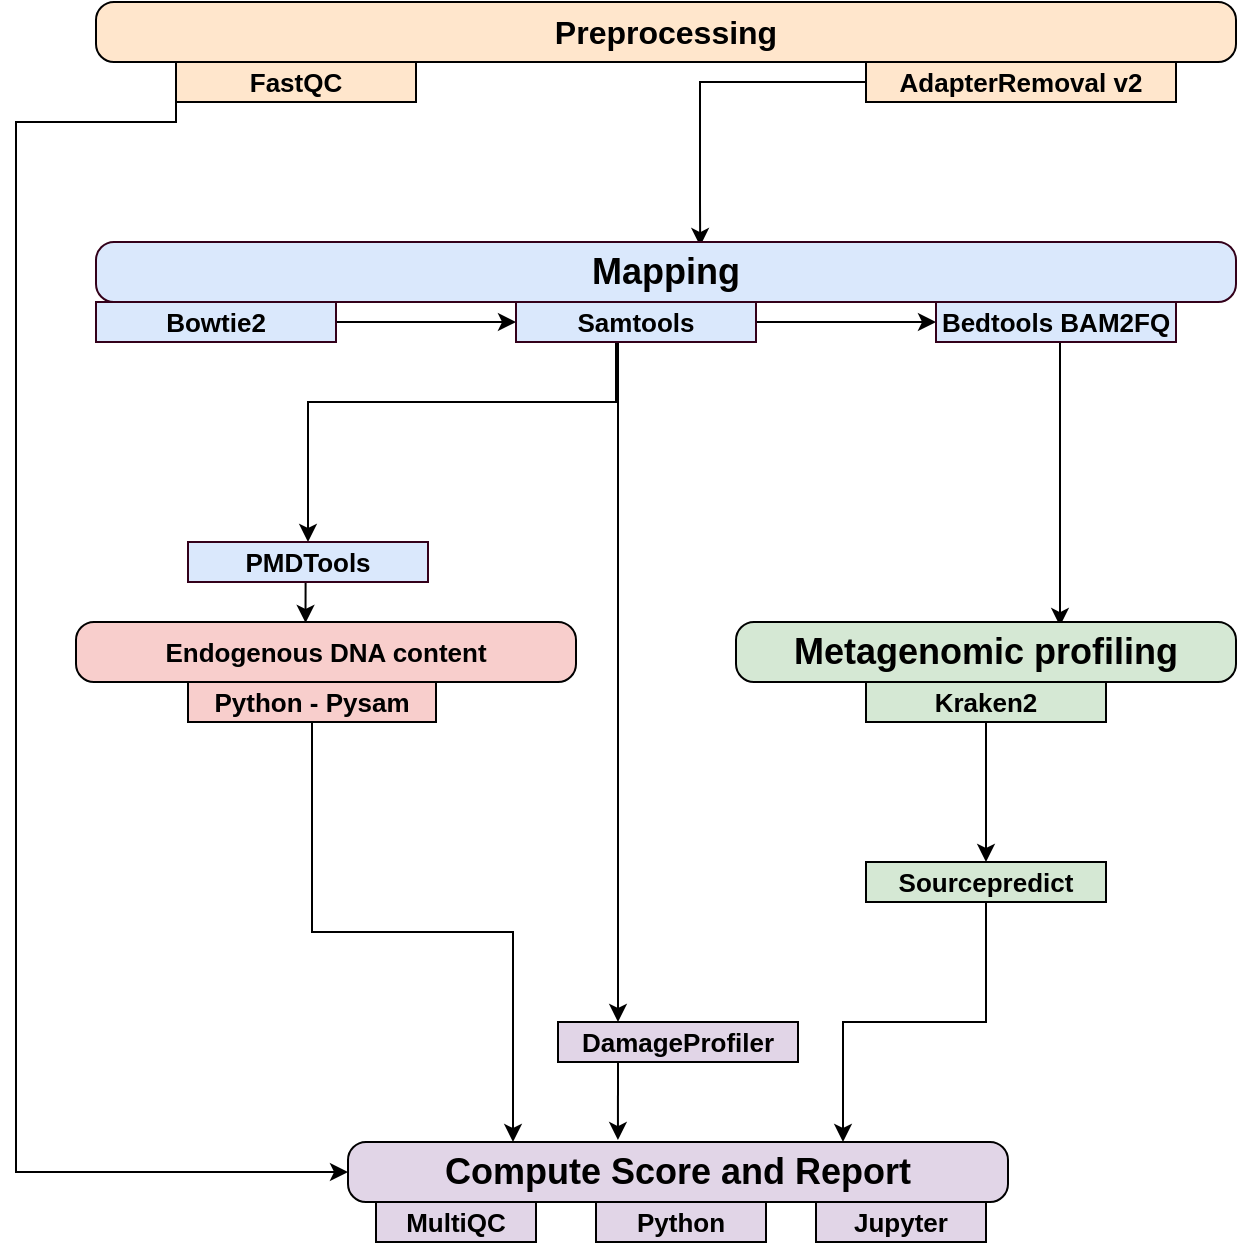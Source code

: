 <mxfile version="10.7.7" type="device"><diagram name="Page-1" id="c7558073-3199-34d8-9f00-42111426c3f3"><mxGraphModel dx="1165" dy="657" grid="1" gridSize="10" guides="1" tooltips="1" connect="1" arrows="1" fold="1" page="1" pageScale="1" pageWidth="826" pageHeight="1169" background="#ffffff" math="0" shadow="0"><root><mxCell id="0"/><mxCell id="1" parent="0"/><mxCell id="ZLPsmd_auvMtp0yVCd3y-96" value="&lt;font style=&quot;font-size: 16px&quot;&gt;Preprocessing&lt;/font&gt;" style="rounded=1;whiteSpace=wrap;fillColor=#ffe6cc;strokeColor=#000000;fontFamily=Helvetica;fontStyle=1;fontSize=13;align=center;html=1;labelBackgroundColor=none;labelBorderColor=none;arcSize=30;" parent="1" vertex="1"><mxGeometry x="170" y="200" width="570" height="30" as="geometry"/></mxCell><mxCell id="ZLPsmd_auvMtp0yVCd3y-104" value="" style="edgeStyle=orthogonalEdgeStyle;rounded=0;orthogonalLoop=1;jettySize=auto;align=center;html=1;labelBackgroundColor=none;labelBorderColor=none;" parent="1" source="ZLPsmd_auvMtp0yVCd3y-97" target="ZLPsmd_auvMtp0yVCd3y-102" edge="1"><mxGeometry relative="1" as="geometry"/></mxCell><mxCell id="ZLPsmd_auvMtp0yVCd3y-97" value="Bowtie2" style="rounded=0;whiteSpace=wrap;fillColor=#dae8fc;strokeColor=#33001A;fontFamily=Helvetica;fontStyle=1;fontSize=13;align=center;html=1;labelBackgroundColor=none;labelBorderColor=none;" parent="1" vertex="1"><mxGeometry x="170" y="350" width="120" height="20" as="geometry"/></mxCell><mxCell id="ZLPsmd_auvMtp0yVCd3y-119" style="edgeStyle=orthogonalEdgeStyle;rounded=0;orthogonalLoop=1;jettySize=auto;entryX=0.53;entryY=0.067;entryDx=0;entryDy=0;entryPerimeter=0;align=center;html=1;labelBackgroundColor=none;labelBorderColor=none;" parent="1" source="ZLPsmd_auvMtp0yVCd3y-98" target="ZLPsmd_auvMtp0yVCd3y-99" edge="1"><mxGeometry relative="1" as="geometry"><mxPoint x="480" y="300" as="targetPoint"/><Array as="points"><mxPoint x="472" y="300"/><mxPoint x="472" y="300"/></Array></mxGeometry></mxCell><mxCell id="ZLPsmd_auvMtp0yVCd3y-98" value="AdapterRemoval v2" style="rounded=0;whiteSpace=wrap;fillColor=#ffe6cc;strokeColor=#000000;fontFamily=Helvetica;fontStyle=1;fontSize=13;align=center;html=1;labelBackgroundColor=none;labelBorderColor=none;" parent="1" vertex="1"><mxGeometry x="555" y="230" width="155" height="20" as="geometry"/></mxCell><mxCell id="ZLPsmd_auvMtp0yVCd3y-99" value="&lt;font style=&quot;font-size: 18px&quot;&gt;Mapping&lt;/font&gt;" style="rounded=1;whiteSpace=wrap;fillColor=#dae8fc;strokeColor=#33001A;fontFamily=Helvetica;fontStyle=1;fontSize=13;align=center;html=1;labelBackgroundColor=none;labelBorderColor=none;arcSize=30;" parent="1" vertex="1"><mxGeometry x="170" y="320" width="570" height="30" as="geometry"/></mxCell><mxCell id="ZLPsmd_auvMtp0yVCd3y-128" style="edgeStyle=orthogonalEdgeStyle;rounded=0;orthogonalLoop=1;jettySize=auto;html=1;exitX=0;exitY=0.5;exitDx=0;exitDy=0;entryX=0;entryY=0.5;entryDx=0;entryDy=0;labelBackgroundColor=none;fontFamily=Helvetica;fontSize=18;align=center;" parent="1" source="ZLPsmd_auvMtp0yVCd3y-101" target="ZLPsmd_auvMtp0yVCd3y-122" edge="1"><mxGeometry relative="1" as="geometry"><Array as="points"><mxPoint x="130" y="260"/><mxPoint x="130" y="785"/></Array></mxGeometry></mxCell><mxCell id="ZLPsmd_auvMtp0yVCd3y-101" value="FastQC" style="rounded=0;whiteSpace=wrap;fillColor=#ffe6cc;strokeColor=#000000;fontFamily=Helvetica;fontStyle=1;fontSize=13;align=center;html=1;labelBackgroundColor=none;labelBorderColor=none;" parent="1" vertex="1"><mxGeometry x="210" y="230" width="120" height="20" as="geometry"/></mxCell><mxCell id="ZLPsmd_auvMtp0yVCd3y-108" value="" style="edgeStyle=orthogonalEdgeStyle;rounded=0;orthogonalLoop=1;jettySize=auto;align=center;html=1;labelBackgroundColor=none;labelBorderColor=none;" parent="1" source="ZLPsmd_auvMtp0yVCd3y-102" target="ZLPsmd_auvMtp0yVCd3y-107" edge="1"><mxGeometry relative="1" as="geometry"/></mxCell><mxCell id="ZLPsmd_auvMtp0yVCd3y-134" style="edgeStyle=orthogonalEdgeStyle;rounded=0;orthogonalLoop=1;jettySize=auto;html=1;exitX=0.5;exitY=1;exitDx=0;exitDy=0;entryX=0.5;entryY=0;entryDx=0;entryDy=0;labelBackgroundColor=none;fontFamily=Helvetica;fontSize=18;align=center;" parent="1" source="ZLPsmd_auvMtp0yVCd3y-102" target="ZLPsmd_auvMtp0yVCd3y-105" edge="1"><mxGeometry relative="1" as="geometry"><Array as="points"><mxPoint x="430" y="370"/><mxPoint x="430" y="400"/><mxPoint x="276" y="400"/></Array></mxGeometry></mxCell><mxCell id="ZLPsmd_auvMtp0yVCd3y-136" style="edgeStyle=orthogonalEdgeStyle;rounded=0;orthogonalLoop=1;jettySize=auto;html=1;entryX=0.25;entryY=0;entryDx=0;entryDy=0;labelBackgroundColor=none;fontFamily=Helvetica;fontSize=18;align=center;" parent="1" source="ZLPsmd_auvMtp0yVCd3y-102" target="ZLPsmd_auvMtp0yVCd3y-120" edge="1"><mxGeometry relative="1" as="geometry"><Array as="points"><mxPoint x="431" y="390"/><mxPoint x="431" y="390"/></Array></mxGeometry></mxCell><mxCell id="ZLPsmd_auvMtp0yVCd3y-102" value="Samtools" style="rounded=0;whiteSpace=wrap;fillColor=#dae8fc;strokeColor=#33001A;fontFamily=Helvetica;fontStyle=1;fontSize=13;align=center;html=1;labelBackgroundColor=none;labelBorderColor=none;" parent="1" vertex="1"><mxGeometry x="380" y="350" width="120" height="20" as="geometry"/></mxCell><mxCell id="ZLPsmd_auvMtp0yVCd3y-112" style="edgeStyle=orthogonalEdgeStyle;rounded=0;orthogonalLoop=1;jettySize=auto;entryX=0.648;entryY=0.067;entryDx=0;entryDy=0;entryPerimeter=0;align=center;html=1;labelBackgroundColor=none;labelBorderColor=none;" parent="1" source="ZLPsmd_auvMtp0yVCd3y-107" target="ZLPsmd_auvMtp0yVCd3y-109" edge="1"><mxGeometry relative="1" as="geometry"><Array as="points"><mxPoint x="652" y="440"/><mxPoint x="652" y="440"/></Array></mxGeometry></mxCell><mxCell id="ZLPsmd_auvMtp0yVCd3y-107" value="Bedtools BAM2FQ" style="rounded=0;whiteSpace=wrap;fillColor=#dae8fc;strokeColor=#33001A;fontFamily=Helvetica;fontStyle=1;fontSize=13;align=center;html=1;labelBackgroundColor=none;labelBorderColor=none;" parent="1" vertex="1"><mxGeometry x="590" y="350" width="120" height="20" as="geometry"/></mxCell><mxCell id="t7WwVyiqK4bIjKfSfi2r-2" style="edgeStyle=orthogonalEdgeStyle;rounded=0;orthogonalLoop=1;jettySize=auto;html=1;exitX=0.5;exitY=1;exitDx=0;exitDy=0;entryX=0.459;entryY=0.015;entryDx=0;entryDy=0;entryPerimeter=0;" edge="1" parent="1" source="ZLPsmd_auvMtp0yVCd3y-105" target="ZLPsmd_auvMtp0yVCd3y-110"><mxGeometry relative="1" as="geometry"><Array as="points"><mxPoint x="275" y="490"/></Array></mxGeometry></mxCell><mxCell id="ZLPsmd_auvMtp0yVCd3y-105" value="PMDTools" style="rounded=0;whiteSpace=wrap;fillColor=#dae8fc;strokeColor=#33001A;fontFamily=Helvetica;fontStyle=1;fontSize=13;align=center;html=1;labelBackgroundColor=none;labelBorderColor=none;" parent="1" vertex="1"><mxGeometry x="216" y="470" width="120" height="20" as="geometry"/></mxCell><mxCell id="ZLPsmd_auvMtp0yVCd3y-109" value="&lt;font style=&quot;font-size: 18px&quot;&gt;Metagenomic profiling&lt;/font&gt;" style="rounded=1;whiteSpace=wrap;fontFamily=Helvetica;fontStyle=1;fontSize=13;align=center;html=1;labelBackgroundColor=none;labelBorderColor=none;fillColor=#d5e8d4;strokeColor=#000000;arcSize=30;" parent="1" vertex="1"><mxGeometry x="490" y="510" width="250" height="30" as="geometry"/></mxCell><mxCell id="ZLPsmd_auvMtp0yVCd3y-110" value="Endogenous DNA content" style="rounded=1;whiteSpace=wrap;fillColor=#f8cecc;strokeColor=#000000;fontFamily=Helvetica;fontStyle=1;fontSize=13;align=center;html=1;labelBackgroundColor=none;labelBorderColor=none;arcSize=30;" parent="1" vertex="1"><mxGeometry x="160" y="510" width="250" height="30" as="geometry"/></mxCell><mxCell id="ZLPsmd_auvMtp0yVCd3y-115" value="" style="edgeStyle=orthogonalEdgeStyle;rounded=0;orthogonalLoop=1;jettySize=auto;align=center;html=1;labelBackgroundColor=none;labelBorderColor=none;" parent="1" source="ZLPsmd_auvMtp0yVCd3y-113" target="ZLPsmd_auvMtp0yVCd3y-114" edge="1"><mxGeometry relative="1" as="geometry"/></mxCell><mxCell id="ZLPsmd_auvMtp0yVCd3y-113" value="Kraken2" style="rounded=0;whiteSpace=wrap;fontFamily=Helvetica;fontStyle=1;fontSize=13;align=center;html=1;labelBackgroundColor=none;labelBorderColor=none;fillColor=#d5e8d4;strokeColor=#000000;" parent="1" vertex="1"><mxGeometry x="555" y="540" width="120" height="20" as="geometry"/></mxCell><mxCell id="ZLPsmd_auvMtp0yVCd3y-123" style="edgeStyle=orthogonalEdgeStyle;rounded=0;orthogonalLoop=1;jettySize=auto;html=1;entryX=0.75;entryY=0;entryDx=0;entryDy=0;labelBackgroundColor=none;fontFamily=Helvetica;fontSize=18;align=center;" parent="1" source="ZLPsmd_auvMtp0yVCd3y-114" target="ZLPsmd_auvMtp0yVCd3y-122" edge="1"><mxGeometry relative="1" as="geometry"/></mxCell><mxCell id="ZLPsmd_auvMtp0yVCd3y-114" value="Sourcepredict" style="rounded=0;whiteSpace=wrap;fontFamily=Helvetica;fontStyle=1;fontSize=13;align=center;html=1;labelBackgroundColor=none;labelBorderColor=none;fillColor=#d5e8d4;strokeColor=#000000;" parent="1" vertex="1"><mxGeometry x="555" y="630" width="120" height="20" as="geometry"/></mxCell><mxCell id="ZLPsmd_auvMtp0yVCd3y-137" style="edgeStyle=orthogonalEdgeStyle;rounded=0;orthogonalLoop=1;jettySize=auto;html=1;exitX=0.25;exitY=1;exitDx=0;exitDy=0;entryX=0.409;entryY=-0.033;entryDx=0;entryDy=0;entryPerimeter=0;labelBackgroundColor=none;fontFamily=Helvetica;fontSize=18;align=center;" parent="1" source="ZLPsmd_auvMtp0yVCd3y-120" target="ZLPsmd_auvMtp0yVCd3y-122" edge="1"><mxGeometry relative="1" as="geometry"/></mxCell><mxCell id="ZLPsmd_auvMtp0yVCd3y-120" value="DamageProfiler" style="rounded=0;whiteSpace=wrap;fillColor=#e1d5e7;strokeColor=#000000;fontFamily=Helvetica;fontStyle=1;fontSize=13;align=center;html=1;labelBackgroundColor=none;labelBorderColor=none;" parent="1" vertex="1"><mxGeometry x="401" y="710" width="120" height="20" as="geometry"/></mxCell><mxCell id="ZLPsmd_auvMtp0yVCd3y-122" value="Compute Score and Report" style="rounded=1;whiteSpace=wrap;fillColor=#e1d5e7;strokeColor=#000000;fontFamily=Helvetica;fontStyle=1;fontSize=18;align=center;html=1;labelBackgroundColor=none;labelBorderColor=none;arcSize=30;" parent="1" vertex="1"><mxGeometry x="296" y="770" width="330" height="30" as="geometry"/></mxCell><mxCell id="ZLPsmd_auvMtp0yVCd3y-129" value="&lt;b&gt;MultiQC&lt;/b&gt;" style="rounded=0;whiteSpace=wrap;fillColor=#e1d5e7;strokeColor=#000000;fontFamily=Helvetica;fontStyle=1;fontSize=13;align=center;html=1;labelBackgroundColor=none;labelBorderColor=none;" parent="1" vertex="1"><mxGeometry x="310" y="800" width="80" height="20" as="geometry"/></mxCell><mxCell id="ZLPsmd_auvMtp0yVCd3y-130" value="Python" style="rounded=0;whiteSpace=wrap;fillColor=#e1d5e7;strokeColor=#000000;fontFamily=Helvetica;fontStyle=1;fontSize=13;align=center;html=1;labelBackgroundColor=none;labelBorderColor=none;" parent="1" vertex="1"><mxGeometry x="420" y="800" width="85" height="20" as="geometry"/></mxCell><mxCell id="ZLPsmd_auvMtp0yVCd3y-131" value="Jupyter" style="rounded=0;whiteSpace=wrap;fillColor=#e1d5e7;strokeColor=#000000;fontFamily=Helvetica;fontStyle=1;fontSize=13;align=center;html=1;labelBackgroundColor=none;labelBorderColor=none;" parent="1" vertex="1"><mxGeometry x="530" y="800" width="85" height="20" as="geometry"/></mxCell><mxCell id="ZLPsmd_auvMtp0yVCd3y-133" style="edgeStyle=orthogonalEdgeStyle;rounded=0;orthogonalLoop=1;jettySize=auto;html=1;exitX=0.5;exitY=1;exitDx=0;exitDy=0;entryX=0.25;entryY=0;entryDx=0;entryDy=0;labelBackgroundColor=none;fontFamily=Helvetica;fontSize=18;align=center;" parent="1" source="ZLPsmd_auvMtp0yVCd3y-132" target="ZLPsmd_auvMtp0yVCd3y-122" edge="1"><mxGeometry relative="1" as="geometry"/></mxCell><mxCell id="ZLPsmd_auvMtp0yVCd3y-132" value="Python - Pysam" style="rounded=0;whiteSpace=wrap;fillColor=#f8cecc;strokeColor=#000000;fontFamily=Helvetica;fontStyle=1;fontSize=13;align=center;html=1;labelBackgroundColor=none;labelBorderColor=none;" parent="1" vertex="1"><mxGeometry x="216" y="540" width="124" height="20" as="geometry"/></mxCell></root></mxGraphModel></diagram></mxfile>